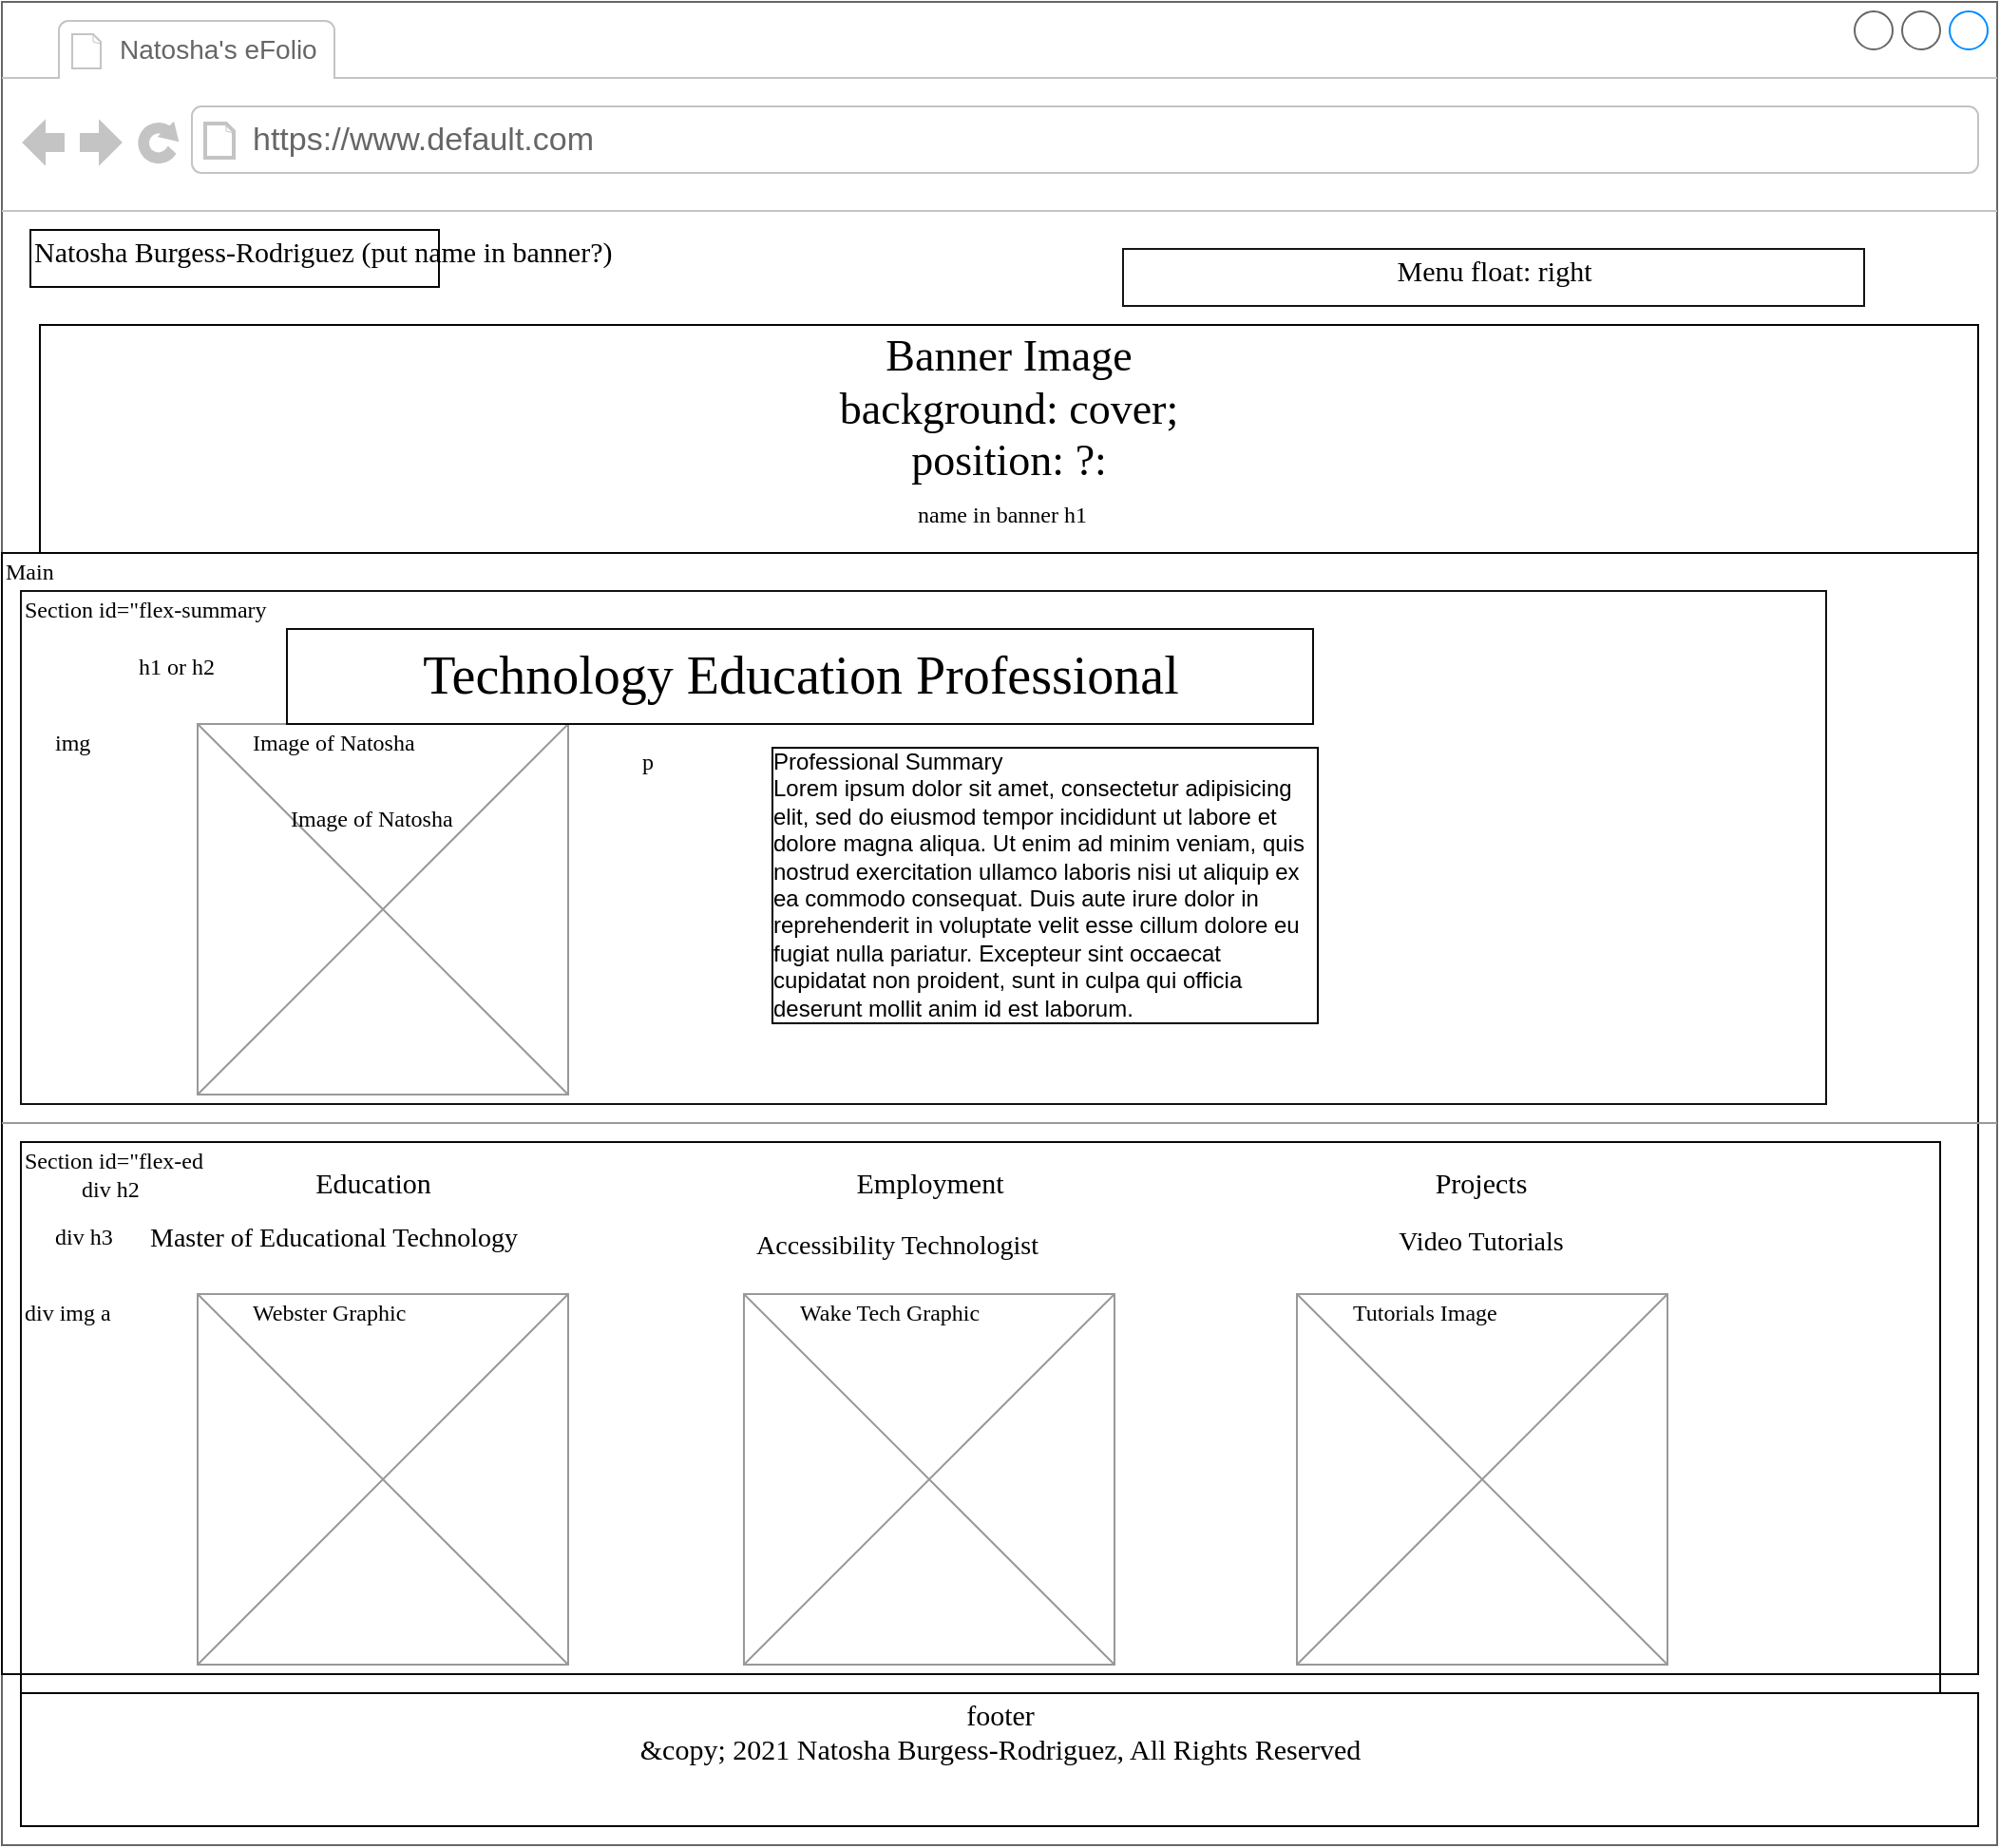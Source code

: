 <mxfile version="14.4.8" type="github" pages="4">
  <diagram id="nmVz9IYJdSEcc9k1rmN6" name="index">
    <mxGraphModel dx="1149" dy="600" grid="1" gridSize="10" guides="1" tooltips="1" connect="1" arrows="1" fold="1" page="1" pageScale="1" pageWidth="850" pageHeight="1100" math="0" shadow="0">
      <root>
        <mxCell id="d62yAR8ZY1gXt2WncbH--0" />
        <mxCell id="d62yAR8ZY1gXt2WncbH--1" parent="d62yAR8ZY1gXt2WncbH--0" />
        <mxCell id="v_zBLbCRHNknnMty3d15-0" value="Button 2" style="strokeWidth=1;shadow=0;dashed=0;align=center;html=1;shape=mxgraph.mockup.buttons.button;strokeColor=#666666;mainText=;buttonStyle=round;fontSize=17;fontStyle=0;fillColor=none;whiteSpace=wrap;rounded=0;labelBackgroundColor=none;" vertex="1" parent="d62yAR8ZY1gXt2WncbH--1">
          <mxGeometry x="570" y="390" width="190" height="30" as="geometry" />
        </mxCell>
        <mxCell id="zOYbhCbpBV94npywNQHA-0" value="&lt;span style=&quot;color: rgba(0 , 0 , 0 , 0) ; font-family: monospace ; font-size: 0px&quot;&gt;%3CmxGraphModel%3E%3Croot%3E%3CmxCell%20id%3D%220%22%2F%3E%3CmxCell%20id%3D%221%22%20parent%3D%220%22%2F%3E%3CmxCell%20id%3D%222%22%20value%3D%22div%20h2%22%20style%3D%22text%3Bhtml%3D1%3Bpoints%3D%5B%5D%3Balign%3Dleft%3BverticalAlign%3Dtop%3BspacingTop%3D-4%3BfontSize%3D12%3BfontFamily%3DVerdana%3BwhiteSpace%3Dwrap%3B%22%20vertex%3D%221%22%20parent%3D%221%22%3E%3CmxGeometry%20x%3D%2280%22%20y%3D%22725%22%20width%3D%2250%22%20height%3D%2220%22%20as%3D%22geometry%22%2F%3E%3C%2FmxCell%3E%3C%2Froot%3E%3C%2FmxGraphModel%3E&lt;/span&gt;" style="strokeWidth=1;shadow=0;dashed=0;align=center;html=1;shape=mxgraph.mockup.containers.browserWindow;rSize=0;strokeColor=#666666;mainText=,;recursiveResize=0;rounded=0;labelBackgroundColor=none;fontFamily=Verdana;fontSize=12" vertex="1" parent="d62yAR8ZY1gXt2WncbH--1">
          <mxGeometry x="40" y="90" width="1050" height="970" as="geometry" />
        </mxCell>
        <mxCell id="n-vuxVjHxs2pp4vv8hm5-11" value="Section id=&quot;flex-ed" style="text;html=1;points=[];align=left;verticalAlign=top;spacingTop=-4;fontSize=12;fontFamily=Verdana;whiteSpace=wrap;strokeColor=#0A0A0A;" vertex="1" parent="zOYbhCbpBV94npywNQHA-0">
          <mxGeometry x="10" y="600" width="1010" height="290" as="geometry" />
        </mxCell>
        <mxCell id="n-vuxVjHxs2pp4vv8hm5-15" value="Section id=&quot;flex-summary" style="text;html=1;points=[];align=left;verticalAlign=top;spacingTop=-4;fontSize=12;fontFamily=Verdana;whiteSpace=wrap;strokeColor=#121212;" vertex="1" parent="zOYbhCbpBV94npywNQHA-0">
          <mxGeometry x="10" y="310" width="950" height="270" as="geometry" />
        </mxCell>
        <mxCell id="n-vuxVjHxs2pp4vv8hm5-17" value="Main" style="text;html=1;points=[];align=left;verticalAlign=top;spacingTop=-4;fontSize=12;fontFamily=Verdana;whiteSpace=wrap;strokeColor=#0A0A0A;" vertex="1" parent="zOYbhCbpBV94npywNQHA-0">
          <mxGeometry y="290" width="1040" height="590" as="geometry" />
        </mxCell>
        <mxCell id="zOYbhCbpBV94npywNQHA-1" value="" style="verticalLabelPosition=bottom;shadow=0;dashed=0;align=center;html=1;verticalAlign=top;strokeWidth=1;shape=mxgraph.mockup.graphics.simpleIcon;strokeColor=#999999;fillColor=#ffffff;rounded=0;labelBackgroundColor=none;fontFamily=Verdana;fontSize=12;fontColor=#000000;labelBorderColor=#000000;" vertex="1" parent="zOYbhCbpBV94npywNQHA-0">
          <mxGeometry x="103" y="380" width="195" height="195" as="geometry" />
        </mxCell>
        <mxCell id="zOYbhCbpBV94npywNQHA-2" value="Natosha&#39;s eFolio&lt;br style=&quot;font-size: 14px;&quot;&gt;" style="strokeWidth=1;shadow=0;dashed=0;align=center;html=1;shape=mxgraph.mockup.containers.anchor;fontSize=14;fontColor=#666666;align=left;" vertex="1" parent="zOYbhCbpBV94npywNQHA-0">
          <mxGeometry x="60" y="12" width="110" height="26" as="geometry" />
        </mxCell>
        <mxCell id="zOYbhCbpBV94npywNQHA-3" value="https://www.default.com" style="strokeWidth=1;shadow=0;dashed=0;align=center;html=1;shape=mxgraph.mockup.containers.anchor;rSize=0;fontSize=17;fontColor=#666666;align=left;" vertex="1" parent="zOYbhCbpBV94npywNQHA-0">
          <mxGeometry x="130" y="60" width="250" height="26" as="geometry" />
        </mxCell>
        <mxCell id="zOYbhCbpBV94npywNQHA-4" value="&lt;font style=&quot;font-size: 28px&quot;&gt;Technology Education Professional&lt;/font&gt;" style="text;html=1;points=[];align=center;verticalAlign=middle;spacingTop=-4;fontSize=30;fontFamily=Verdana;strokeColor=#0A0A0A;" vertex="1" parent="zOYbhCbpBV94npywNQHA-0">
          <mxGeometry x="150" y="330" width="540" height="50" as="geometry" />
        </mxCell>
        <mxCell id="zOYbhCbpBV94npywNQHA-5" value="Menu float: right" style="text;html=1;points=[];align=center;verticalAlign=top;spacingTop=-4;fontSize=15;fontFamily=Verdana;labelBorderColor=none;strokeColor=#141414;" vertex="1" parent="zOYbhCbpBV94npywNQHA-0">
          <mxGeometry x="590" y="130" width="390" height="30" as="geometry" />
        </mxCell>
        <mxCell id="zOYbhCbpBV94npywNQHA-6" value="&lt;font style=&quot;font-size: 23px&quot;&gt;Banner Image&lt;br&gt;background: cover;&lt;br&gt;position: ?:&lt;br&gt;&lt;/font&gt;" style="text;html=1;points=[];align=center;verticalAlign=top;spacingTop=-4;fontSize=12;fontFamily=Verdana;whiteSpace=wrap;strokeColor=#030303;" vertex="1" parent="zOYbhCbpBV94npywNQHA-0">
          <mxGeometry x="20" y="170" width="1020" height="120" as="geometry" />
        </mxCell>
        <mxCell id="zOYbhCbpBV94npywNQHA-7" value="footer&lt;br&gt;&amp;amp;copy; 2021 Natosha Burgess-Rodriguez, All Rights Reserved" style="text;html=1;points=[];align=center;verticalAlign=top;spacingTop=-4;fontSize=15;fontFamily=Verdana;strokeColor=#030303;" vertex="1" parent="zOYbhCbpBV94npywNQHA-0">
          <mxGeometry x="10" y="890" width="1030" height="70" as="geometry" />
        </mxCell>
        <mxCell id="zOYbhCbpBV94npywNQHA-10" value="Professional Summary&amp;nbsp;&lt;br&gt;Lorem ipsum dolor sit amet, consectetur adipisicing elit, sed do eiusmod tempor incididunt ut labore et dolore magna aliqua. Ut enim ad minim veniam, quis nostrud exercitation ullamco laboris nisi ut aliquip ex ea commodo consequat. Duis aute irure dolor in reprehenderit in voluptate velit esse cillum dolore eu fugiat nulla pariatur. Excepteur sint occaecat cupidatat non proident, sunt in culpa qui officia deserunt mollit anim id est laborum." style="text;spacingTop=-5;whiteSpace=wrap;html=1;align=left;fontSize=12;fontFamily=Helvetica;fillColor=none;strokeColor=none;rounded=0;shadow=1;labelBackgroundColor=none;labelBorderColor=#000000;" vertex="1" parent="zOYbhCbpBV94npywNQHA-0">
          <mxGeometry x="403" y="390" width="290" height="175" as="geometry" />
        </mxCell>
        <mxCell id="zOYbhCbpBV94npywNQHA-12" value="Image of Natosha" style="text;html=1;points=[];align=left;verticalAlign=top;spacingTop=-4;fontSize=12;fontFamily=Verdana;whiteSpace=wrap;" vertex="1" parent="zOYbhCbpBV94npywNQHA-0">
          <mxGeometry x="130" y="380" width="130" height="20" as="geometry" />
        </mxCell>
        <mxCell id="zOYbhCbpBV94npywNQHA-13" value="" style="verticalLabelPosition=bottom;shadow=0;dashed=0;align=center;html=1;verticalAlign=top;strokeWidth=1;shape=mxgraph.mockup.markup.line;strokeColor=#999999;rounded=0;labelBackgroundColor=none;fillColor=#ffffff;fontFamily=Verdana;fontSize=12;fontColor=#000000;" vertex="1" parent="zOYbhCbpBV94npywNQHA-0">
          <mxGeometry y="580" width="1050" height="20" as="geometry" />
        </mxCell>
        <mxCell id="zOYbhCbpBV94npywNQHA-14" value="Education" style="text;html=1;points=[];align=center;verticalAlign=top;spacingTop=-4;fontSize=15;fontFamily=Verdana" vertex="1" parent="zOYbhCbpBV94npywNQHA-0">
          <mxGeometry x="110" y="610" width="170" height="30" as="geometry" />
        </mxCell>
        <mxCell id="zOYbhCbpBV94npywNQHA-15" value="Projects" style="text;html=1;points=[];align=center;verticalAlign=top;spacingTop=-4;fontSize=15;fontFamily=Verdana" vertex="1" parent="zOYbhCbpBV94npywNQHA-0">
          <mxGeometry x="693" y="610" width="170" height="30" as="geometry" />
        </mxCell>
        <mxCell id="zOYbhCbpBV94npywNQHA-17" value="&lt;font style=&quot;font-size: 14px&quot;&gt;Master of Educational Technology&lt;/font&gt;" style="text;html=1;points=[];align=left;verticalAlign=top;spacingTop=-4;fontSize=12;fontFamily=Verdana;whiteSpace=wrap;" vertex="1" parent="zOYbhCbpBV94npywNQHA-0">
          <mxGeometry x="75.5" y="640" width="250" height="30" as="geometry" />
        </mxCell>
        <mxCell id="zOYbhCbpBV94npywNQHA-18" value="Natosha Burgess-Rodriguez (put name in banner?)" style="text;html=1;points=[];align=left;verticalAlign=top;spacingTop=-4;fontSize=15;fontFamily=Verdana;strokeColor=#050505;" vertex="1" parent="zOYbhCbpBV94npywNQHA-0">
          <mxGeometry x="15" y="120" width="215" height="30" as="geometry" />
        </mxCell>
        <mxCell id="n-vuxVjHxs2pp4vv8hm5-0" value="Employment" style="text;html=1;points=[];align=center;verticalAlign=top;spacingTop=-4;fontSize=15;fontFamily=Verdana" vertex="1" parent="zOYbhCbpBV94npywNQHA-0">
          <mxGeometry x="403" y="610" width="170" height="30" as="geometry" />
        </mxCell>
        <mxCell id="n-vuxVjHxs2pp4vv8hm5-1" value="&lt;font style=&quot;font-size: 14px&quot;&gt;Accessibility Technologist&lt;br&gt;&lt;/font&gt;" style="text;html=1;points=[];align=left;verticalAlign=top;spacingTop=-4;fontSize=12;fontFamily=Verdana;whiteSpace=wrap;" vertex="1" parent="zOYbhCbpBV94npywNQHA-0">
          <mxGeometry x="394.5" y="643.78" width="187" height="22.44" as="geometry" />
        </mxCell>
        <mxCell id="n-vuxVjHxs2pp4vv8hm5-2" value="&lt;font style=&quot;font-size: 14px&quot;&gt;Video Tutorials&lt;/font&gt;" style="text;html=1;points=[];align=center;verticalAlign=top;spacingTop=-4;fontSize=12;fontFamily=Verdana;whiteSpace=wrap;" vertex="1" parent="zOYbhCbpBV94npywNQHA-0">
          <mxGeometry x="681.5" y="641.89" width="193" height="26.22" as="geometry" />
        </mxCell>
        <mxCell id="n-vuxVjHxs2pp4vv8hm5-3" value="" style="verticalLabelPosition=bottom;shadow=0;dashed=0;align=center;html=1;verticalAlign=top;strokeWidth=1;shape=mxgraph.mockup.graphics.simpleIcon;strokeColor=#999999;fillColor=#ffffff;rounded=0;labelBackgroundColor=none;fontFamily=Verdana;fontSize=12;fontColor=#000000;labelBorderColor=#000000;" vertex="1" parent="zOYbhCbpBV94npywNQHA-0">
          <mxGeometry x="103" y="680" width="195" height="195" as="geometry" />
        </mxCell>
        <mxCell id="n-vuxVjHxs2pp4vv8hm5-4" value="Webster Graphic" style="text;html=1;points=[];align=left;verticalAlign=top;spacingTop=-4;fontSize=12;fontFamily=Verdana;whiteSpace=wrap;" vertex="1" parent="zOYbhCbpBV94npywNQHA-0">
          <mxGeometry x="130" y="680" width="130" height="20" as="geometry" />
        </mxCell>
        <mxCell id="n-vuxVjHxs2pp4vv8hm5-7" value="" style="verticalLabelPosition=bottom;shadow=0;dashed=0;align=center;html=1;verticalAlign=top;strokeWidth=1;shape=mxgraph.mockup.graphics.simpleIcon;strokeColor=#999999;fillColor=#ffffff;rounded=0;labelBackgroundColor=none;fontFamily=Verdana;fontSize=12;fontColor=#000000;labelBorderColor=#000000;" vertex="1" parent="zOYbhCbpBV94npywNQHA-0">
          <mxGeometry x="681.5" y="680" width="195" height="195" as="geometry" />
        </mxCell>
        <mxCell id="n-vuxVjHxs2pp4vv8hm5-8" value="Tutorials Image" style="text;html=1;points=[];align=left;verticalAlign=top;spacingTop=-4;fontSize=12;fontFamily=Verdana;whiteSpace=wrap;" vertex="1" parent="zOYbhCbpBV94npywNQHA-0">
          <mxGeometry x="708.5" y="680" width="130" height="20" as="geometry" />
        </mxCell>
        <mxCell id="n-vuxVjHxs2pp4vv8hm5-9" value="" style="verticalLabelPosition=bottom;shadow=0;dashed=0;align=center;html=1;verticalAlign=top;strokeWidth=1;shape=mxgraph.mockup.graphics.simpleIcon;strokeColor=#999999;fillColor=#ffffff;rounded=0;labelBackgroundColor=none;fontFamily=Verdana;fontSize=12;fontColor=#000000;labelBorderColor=#000000;" vertex="1" parent="zOYbhCbpBV94npywNQHA-0">
          <mxGeometry x="390.5" y="680" width="195" height="195" as="geometry" />
        </mxCell>
        <mxCell id="n-vuxVjHxs2pp4vv8hm5-10" value="Wake Tech Graphic" style="text;html=1;points=[];align=left;verticalAlign=top;spacingTop=-4;fontSize=12;fontFamily=Verdana;whiteSpace=wrap;" vertex="1" parent="zOYbhCbpBV94npywNQHA-0">
          <mxGeometry x="417.5" y="680" width="130" height="20" as="geometry" />
        </mxCell>
        <mxCell id="n-vuxVjHxs2pp4vv8hm5-12" value="div h2" style="text;html=1;points=[];align=left;verticalAlign=top;spacingTop=-4;fontSize=12;fontFamily=Verdana;whiteSpace=wrap;" vertex="1" parent="zOYbhCbpBV94npywNQHA-0">
          <mxGeometry x="40" y="615" width="50" height="20" as="geometry" />
        </mxCell>
        <mxCell id="n-vuxVjHxs2pp4vv8hm5-13" value="div h3" style="text;html=1;points=[];align=left;verticalAlign=top;spacingTop=-4;fontSize=12;fontFamily=Verdana;whiteSpace=wrap;" vertex="1" parent="zOYbhCbpBV94npywNQHA-0">
          <mxGeometry x="25.5" y="640" width="50" height="20" as="geometry" />
        </mxCell>
        <mxCell id="n-vuxVjHxs2pp4vv8hm5-14" value="div img a" style="text;html=1;points=[];align=left;verticalAlign=top;spacingTop=-4;fontSize=12;fontFamily=Verdana;whiteSpace=wrap;" vertex="1" parent="zOYbhCbpBV94npywNQHA-0">
          <mxGeometry x="10" y="680" width="65.5" height="20" as="geometry" />
        </mxCell>
        <mxCell id="Z1Y_6V4tC1RMV9KsRjDM-0" value="p" style="text;html=1;points=[];align=left;verticalAlign=top;spacingTop=-4;fontSize=12;fontFamily=Verdana;whiteSpace=wrap;" vertex="1" parent="zOYbhCbpBV94npywNQHA-0">
          <mxGeometry x="335" y="390" width="50" height="20" as="geometry" />
        </mxCell>
        <mxCell id="Z1Y_6V4tC1RMV9KsRjDM-1" value="img" style="text;html=1;points=[];align=left;verticalAlign=top;spacingTop=-4;fontSize=12;fontFamily=Verdana;whiteSpace=wrap;" vertex="1" parent="zOYbhCbpBV94npywNQHA-0">
          <mxGeometry x="25.5" y="380" width="50" height="20" as="geometry" />
        </mxCell>
        <mxCell id="Z1Y_6V4tC1RMV9KsRjDM-2" value="h1 or h2" style="text;html=1;points=[];align=left;verticalAlign=top;spacingTop=-4;fontSize=12;fontFamily=Verdana;whiteSpace=wrap;" vertex="1" parent="zOYbhCbpBV94npywNQHA-0">
          <mxGeometry x="70" y="340" width="60" height="20" as="geometry" />
        </mxCell>
        <mxCell id="Z1Y_6V4tC1RMV9KsRjDM-3" value="name in banner h1" style="text;html=1;points=[];align=left;verticalAlign=top;spacingTop=-4;fontSize=12;fontFamily=Verdana;whiteSpace=wrap;" vertex="1" parent="zOYbhCbpBV94npywNQHA-0">
          <mxGeometry x="480" y="260" width="250" height="20" as="geometry" />
        </mxCell>
        <mxCell id="n-vuxVjHxs2pp4vv8hm5-6" value="Image of Natosha" style="text;html=1;points=[];align=left;verticalAlign=top;spacingTop=-4;fontSize=12;fontFamily=Verdana;whiteSpace=wrap;" vertex="1" parent="d62yAR8ZY1gXt2WncbH--1">
          <mxGeometry x="190" y="510" width="130" height="20" as="geometry" />
        </mxCell>
      </root>
    </mxGraphModel>
  </diagram>
  <diagram name="Employment" id="fZH9pF6IZmaKeinwEe5-">
    <mxGraphModel dx="862" dy="450" grid="1" gridSize="10" guides="1" tooltips="1" connect="1" arrows="1" fold="1" page="1" pageScale="1" pageWidth="850" pageHeight="1100" math="0" shadow="0">
      <root>
        <mxCell id="zJTrKsxR93T-1XF-7CB4-0" />
        <mxCell id="zJTrKsxR93T-1XF-7CB4-1" parent="zJTrKsxR93T-1XF-7CB4-0" />
        <mxCell id="zJTrKsxR93T-1XF-7CB4-2" value="Button 2" style="strokeWidth=1;shadow=0;dashed=0;align=center;html=1;shape=mxgraph.mockup.buttons.button;strokeColor=#666666;mainText=;buttonStyle=round;fontSize=17;fontStyle=0;fillColor=none;whiteSpace=wrap;rounded=0;labelBackgroundColor=none;" vertex="1" parent="zJTrKsxR93T-1XF-7CB4-1">
          <mxGeometry x="570" y="390" width="190" height="30" as="geometry" />
        </mxCell>
        <mxCell id="zJTrKsxR93T-1XF-7CB4-3" value="&lt;span style=&quot;color: rgba(0 , 0 , 0 , 0) ; font-family: monospace ; font-size: 0px&quot;&gt;%3CmxGraphModel%3E%3Croot%3E%3CmxCell%20id%3D%220%22%2F%3E%3CmxCell%20id%3D%221%22%20parent%3D%220%22%2F%3E%3CmxCell%20id%3D%222%22%20value%3D%22div%20h2%22%20style%3D%22text%3Bhtml%3D1%3Bpoints%3D%5B%5D%3Balign%3Dleft%3BverticalAlign%3Dtop%3BspacingTop%3D-4%3BfontSize%3D12%3BfontFamily%3DVerdana%3BwhiteSpace%3Dwrap%3B%22%20vertex%3D%221%22%20parent%3D%221%22%3E%3CmxGeometry%20x%3D%2280%22%20y%3D%22725%22%20width%3D%2250%22%20height%3D%2220%22%20as%3D%22geometry%22%2F%3E%3C%2FmxCell%3E%3C%2Froot%3E%3C%2FmxGraphModel%3E&lt;/span&gt;" style="strokeWidth=1;shadow=0;dashed=0;align=center;html=1;shape=mxgraph.mockup.containers.browserWindow;rSize=0;strokeColor=#666666;mainText=,;recursiveResize=0;rounded=0;labelBackgroundColor=none;fontFamily=Verdana;fontSize=12" vertex="1" parent="zJTrKsxR93T-1XF-7CB4-1">
          <mxGeometry x="40" y="80" width="1050" height="970" as="geometry" />
        </mxCell>
        <mxCell id="zJTrKsxR93T-1XF-7CB4-4" value="Section id=&quot;flex-employ" style="text;html=1;points=[];align=left;verticalAlign=top;spacingTop=-4;fontSize=12;fontFamily=Verdana;whiteSpace=wrap;strokeColor=#0A0A0A;" vertex="1" parent="zJTrKsxR93T-1XF-7CB4-3">
          <mxGeometry x="10" y="320" width="1010" height="570" as="geometry" />
        </mxCell>
        <mxCell id="zJTrKsxR93T-1XF-7CB4-6" value="Main" style="text;html=1;points=[];align=left;verticalAlign=top;spacingTop=-4;fontSize=12;fontFamily=Verdana;whiteSpace=wrap;strokeColor=#0A0A0A;" vertex="1" parent="zJTrKsxR93T-1XF-7CB4-3">
          <mxGeometry y="290" width="1040" height="590" as="geometry" />
        </mxCell>
        <mxCell id="zJTrKsxR93T-1XF-7CB4-10" value="&lt;span style=&quot;font-size: 28px&quot;&gt;Relevant Employment&lt;/span&gt;" style="text;html=1;points=[];align=center;verticalAlign=middle;spacingTop=-4;fontSize=30;fontFamily=Verdana;strokeColor=#0A0A0A;" vertex="1" parent="zJTrKsxR93T-1XF-7CB4-3">
          <mxGeometry x="210" y="330" width="540" height="50" as="geometry" />
        </mxCell>
        <mxCell id="zJTrKsxR93T-1XF-7CB4-8" value="Natosha&#39;s Employment" style="strokeWidth=1;shadow=0;dashed=0;align=center;html=1;shape=mxgraph.mockup.containers.anchor;fontSize=12;fontColor=#666666;align=left;" vertex="1" parent="zJTrKsxR93T-1XF-7CB4-3">
          <mxGeometry x="60" y="12" width="110" height="26" as="geometry" />
        </mxCell>
        <mxCell id="zJTrKsxR93T-1XF-7CB4-9" value="https://www.default.com" style="strokeWidth=1;shadow=0;dashed=0;align=center;html=1;shape=mxgraph.mockup.containers.anchor;rSize=0;fontSize=17;fontColor=#666666;align=left;" vertex="1" parent="zJTrKsxR93T-1XF-7CB4-3">
          <mxGeometry x="130" y="60" width="250" height="26" as="geometry" />
        </mxCell>
        <mxCell id="zJTrKsxR93T-1XF-7CB4-11" value="Menu float: right" style="text;html=1;points=[];align=center;verticalAlign=top;spacingTop=-4;fontSize=15;fontFamily=Verdana;labelBorderColor=none;strokeColor=#141414;" vertex="1" parent="zJTrKsxR93T-1XF-7CB4-3">
          <mxGeometry x="590" y="130" width="390" height="30" as="geometry" />
        </mxCell>
        <mxCell id="zJTrKsxR93T-1XF-7CB4-12" value="&lt;font style=&quot;font-size: 23px&quot;&gt;Banner Image&lt;br&gt;background: cover;&lt;br&gt;position: ?:&lt;br&gt;&lt;/font&gt;" style="text;html=1;points=[];align=center;verticalAlign=top;spacingTop=-4;fontSize=12;fontFamily=Verdana;whiteSpace=wrap;strokeColor=#030303;" vertex="1" parent="zJTrKsxR93T-1XF-7CB4-3">
          <mxGeometry x="20" y="170" width="1020" height="120" as="geometry" />
        </mxCell>
        <mxCell id="zJTrKsxR93T-1XF-7CB4-13" value="footer&lt;br&gt;&amp;amp;copy; 2021 Natosha Burgess-Rodriguez, All Rights Reserved" style="text;html=1;points=[];align=center;verticalAlign=top;spacingTop=-4;fontSize=15;fontFamily=Verdana;strokeColor=#030303;" vertex="1" parent="zJTrKsxR93T-1XF-7CB4-3">
          <mxGeometry x="10" y="890" width="1030" height="70" as="geometry" />
        </mxCell>
        <mxCell id="zJTrKsxR93T-1XF-7CB4-17" value="p summary" style="text;html=1;points=[];align=center;verticalAlign=top;spacingTop=-4;fontSize=15;fontFamily=Verdana" vertex="1" parent="zJTrKsxR93T-1XF-7CB4-3">
          <mxGeometry x="220" y="430" width="530" height="70" as="geometry" />
        </mxCell>
        <mxCell id="zJTrKsxR93T-1XF-7CB4-20" value="Natosha Burgess-Rodriguez (put name in banner?)" style="text;html=1;points=[];align=left;verticalAlign=top;spacingTop=-4;fontSize=15;fontFamily=Verdana;strokeColor=#050505;" vertex="1" parent="zJTrKsxR93T-1XF-7CB4-3">
          <mxGeometry x="15" y="120" width="215" height="30" as="geometry" />
        </mxCell>
        <mxCell id="zJTrKsxR93T-1XF-7CB4-30" value="h2" style="text;html=1;points=[];align=left;verticalAlign=top;spacingTop=-4;fontSize=12;fontFamily=Verdana;whiteSpace=wrap;" vertex="1" parent="zJTrKsxR93T-1XF-7CB4-3">
          <mxGeometry x="60" y="430" width="50" height="20" as="geometry" />
        </mxCell>
        <mxCell id="zJTrKsxR93T-1XF-7CB4-31" value="p location" style="text;html=1;points=[];align=left;verticalAlign=top;spacingTop=-4;fontSize=12;fontFamily=Verdana;whiteSpace=wrap;" vertex="1" parent="zJTrKsxR93T-1XF-7CB4-3">
          <mxGeometry x="50" y="460" width="80" height="20" as="geometry" />
        </mxCell>
        <mxCell id="zJTrKsxR93T-1XF-7CB4-32" value="p date" style="text;html=1;points=[];align=left;verticalAlign=top;spacingTop=-4;fontSize=12;fontFamily=Verdana;whiteSpace=wrap;" vertex="1" parent="zJTrKsxR93T-1XF-7CB4-3">
          <mxGeometry x="60" y="480" width="65.5" height="20" as="geometry" />
        </mxCell>
        <mxCell id="zJTrKsxR93T-1XF-7CB4-35" value="h1" style="text;html=1;points=[];align=left;verticalAlign=top;spacingTop=-4;fontSize=12;fontFamily=Verdana;whiteSpace=wrap;" vertex="1" parent="zJTrKsxR93T-1XF-7CB4-3">
          <mxGeometry x="70" y="340" width="60" height="20" as="geometry" />
        </mxCell>
        <mxCell id="zJTrKsxR93T-1XF-7CB4-36" value="name in banner h1" style="text;html=1;points=[];align=left;verticalAlign=top;spacingTop=-4;fontSize=12;fontFamily=Verdana;whiteSpace=wrap;" vertex="1" parent="zJTrKsxR93T-1XF-7CB4-3">
          <mxGeometry x="480" y="260" width="250" height="20" as="geometry" />
        </mxCell>
        <mxCell id="PPEkBcg52_uEnCYuKhpe-1" value="" style="edgeStyle=orthogonalEdgeStyle;rounded=0;orthogonalLoop=1;jettySize=auto;html=1;fontSize=12;" edge="1" parent="zJTrKsxR93T-1XF-7CB4-1" source="zJTrKsxR93T-1XF-7CB4-33">
          <mxGeometry relative="1" as="geometry">
            <mxPoint x="505" y="490" as="targetPoint" />
          </mxGeometry>
        </mxCell>
      </root>
    </mxGraphModel>
  </diagram>
  <diagram name="Education" id="bjMURJMzLvnmmqkStczW">
    <mxGraphModel dx="862" dy="450" grid="1" gridSize="10" guides="1" tooltips="1" connect="1" arrows="1" fold="1" page="1" pageScale="1" pageWidth="850" pageHeight="1100" math="0" shadow="0">
      <root>
        <mxCell id="owmMbrxixMxG6DdURJZ_-0" />
        <mxCell id="owmMbrxixMxG6DdURJZ_-1" parent="owmMbrxixMxG6DdURJZ_-0" />
        <mxCell id="owmMbrxixMxG6DdURJZ_-2" value="Button 2" style="strokeWidth=1;shadow=0;dashed=0;align=center;html=1;shape=mxgraph.mockup.buttons.button;strokeColor=#666666;mainText=;buttonStyle=round;fontSize=17;fontStyle=0;fillColor=none;whiteSpace=wrap;rounded=0;labelBackgroundColor=none;" vertex="1" parent="owmMbrxixMxG6DdURJZ_-1">
          <mxGeometry x="570" y="390" width="190" height="30" as="geometry" />
        </mxCell>
        <mxCell id="owmMbrxixMxG6DdURJZ_-3" value="&lt;span style=&quot;color: rgba(0 , 0 , 0 , 0) ; font-family: monospace ; font-size: 0px&quot;&gt;%3CmxGraphModel%3E%3Croot%3E%3CmxCell%20id%3D%220%22%2F%3E%3CmxCell%20id%3D%221%22%20parent%3D%220%22%2F%3E%3CmxCell%20id%3D%222%22%20value%3D%22div%20h2%22%20style%3D%22text%3Bhtml%3D1%3Bpoints%3D%5B%5D%3Balign%3Dleft%3BverticalAlign%3Dtop%3BspacingTop%3D-4%3BfontSize%3D12%3BfontFamily%3DVerdana%3BwhiteSpace%3Dwrap%3B%22%20vertex%3D%221%22%20parent%3D%221%22%3E%3CmxGeometry%20x%3D%2280%22%20y%3D%22725%22%20width%3D%2250%22%20height%3D%2220%22%20as%3D%22geometry%22%2F%3E%3C%2FmxCell%3E%3C%2Froot%3E%3C%2FmxGraphModel%3E&lt;/span&gt;" style="strokeWidth=1;shadow=0;dashed=0;align=center;html=1;shape=mxgraph.mockup.containers.browserWindow;rSize=0;strokeColor=#666666;mainText=,;recursiveResize=0;rounded=0;labelBackgroundColor=none;fontFamily=Verdana;fontSize=12" vertex="1" parent="owmMbrxixMxG6DdURJZ_-1">
          <mxGeometry x="40" y="80" width="1050" height="970" as="geometry" />
        </mxCell>
        <mxCell id="owmMbrxixMxG6DdURJZ_-5" value="Main" style="text;html=1;points=[];align=left;verticalAlign=top;spacingTop=-4;fontSize=12;fontFamily=Verdana;whiteSpace=wrap;strokeColor=#0A0A0A;" vertex="1" parent="owmMbrxixMxG6DdURJZ_-3">
          <mxGeometry y="290" width="1040" height="590" as="geometry" />
        </mxCell>
        <mxCell id="owmMbrxixMxG6DdURJZ_-10" value="&lt;font style=&quot;font-size: 23px&quot;&gt;Banner Image&lt;br&gt;background: cover;&lt;br&gt;position: ?:&lt;br&gt;&lt;/font&gt;" style="text;html=1;points=[];align=center;verticalAlign=top;spacingTop=-4;fontSize=12;fontFamily=Verdana;whiteSpace=wrap;strokeColor=#030303;" vertex="1" parent="owmMbrxixMxG6DdURJZ_-3">
          <mxGeometry x="20" y="170" width="1020" height="120" as="geometry" />
        </mxCell>
        <mxCell id="owmMbrxixMxG6DdURJZ_-4" value="Section id=&quot;flex-edDetails&lt;br&gt;" style="text;html=1;points=[];align=left;verticalAlign=top;spacingTop=-4;fontSize=12;fontFamily=Verdana;whiteSpace=wrap;strokeColor=#0A0A0A;" vertex="1" parent="owmMbrxixMxG6DdURJZ_-3">
          <mxGeometry x="10" y="320" width="1010" height="570" as="geometry" />
        </mxCell>
        <mxCell id="owmMbrxixMxG6DdURJZ_-6" value="&lt;span style=&quot;font-size: 28px&quot;&gt;Education&lt;/span&gt;" style="text;html=1;points=[];align=center;verticalAlign=middle;spacingTop=-4;fontSize=30;fontFamily=Verdana;strokeColor=#0A0A0A;" vertex="1" parent="owmMbrxixMxG6DdURJZ_-3">
          <mxGeometry x="210" y="330" width="540" height="50" as="geometry" />
        </mxCell>
        <mxCell id="owmMbrxixMxG6DdURJZ_-7" value="Natosha&#39;s Employment" style="strokeWidth=1;shadow=0;dashed=0;align=center;html=1;shape=mxgraph.mockup.containers.anchor;fontSize=12;fontColor=#666666;align=left;" vertex="1" parent="owmMbrxixMxG6DdURJZ_-3">
          <mxGeometry x="60" y="12" width="110" height="26" as="geometry" />
        </mxCell>
        <mxCell id="owmMbrxixMxG6DdURJZ_-8" value="https://www.default.com" style="strokeWidth=1;shadow=0;dashed=0;align=center;html=1;shape=mxgraph.mockup.containers.anchor;rSize=0;fontSize=17;fontColor=#666666;align=left;" vertex="1" parent="owmMbrxixMxG6DdURJZ_-3">
          <mxGeometry x="130" y="60" width="250" height="26" as="geometry" />
        </mxCell>
        <mxCell id="owmMbrxixMxG6DdURJZ_-9" value="Menu float: right" style="text;html=1;points=[];align=center;verticalAlign=top;spacingTop=-4;fontSize=15;fontFamily=Verdana;labelBorderColor=none;strokeColor=#141414;" vertex="1" parent="owmMbrxixMxG6DdURJZ_-3">
          <mxGeometry x="590" y="130" width="390" height="30" as="geometry" />
        </mxCell>
        <mxCell id="owmMbrxixMxG6DdURJZ_-11" value="footer&lt;br&gt;&amp;amp;copy; 2021 Natosha Burgess-Rodriguez, All Rights Reserved" style="text;html=1;points=[];align=center;verticalAlign=top;spacingTop=-4;fontSize=15;fontFamily=Verdana;strokeColor=#030303;" vertex="1" parent="owmMbrxixMxG6DdURJZ_-3">
          <mxGeometry x="10" y="890" width="1030" height="70" as="geometry" />
        </mxCell>
        <mxCell id="owmMbrxixMxG6DdURJZ_-12" value="p relevant course work?" style="text;html=1;points=[];align=center;verticalAlign=top;spacingTop=-4;fontSize=15;fontFamily=Verdana" vertex="1" parent="owmMbrxixMxG6DdURJZ_-3">
          <mxGeometry x="220" y="430" width="530" height="70" as="geometry" />
        </mxCell>
        <mxCell id="owmMbrxixMxG6DdURJZ_-13" value="Natosha Burgess-Rodriguez (put name in banner?)" style="text;html=1;points=[];align=left;verticalAlign=top;spacingTop=-4;fontSize=15;fontFamily=Verdana;strokeColor=#050505;" vertex="1" parent="owmMbrxixMxG6DdURJZ_-3">
          <mxGeometry x="15" y="120" width="215" height="30" as="geometry" />
        </mxCell>
        <mxCell id="owmMbrxixMxG6DdURJZ_-14" value="h2" style="text;html=1;points=[];align=left;verticalAlign=top;spacingTop=-4;fontSize=12;fontFamily=Verdana;whiteSpace=wrap;" vertex="1" parent="owmMbrxixMxG6DdURJZ_-3">
          <mxGeometry x="60" y="430" width="50" height="20" as="geometry" />
        </mxCell>
        <mxCell id="owmMbrxixMxG6DdURJZ_-15" value="p location" style="text;html=1;points=[];align=left;verticalAlign=top;spacingTop=-4;fontSize=12;fontFamily=Verdana;whiteSpace=wrap;" vertex="1" parent="owmMbrxixMxG6DdURJZ_-3">
          <mxGeometry x="50" y="460" width="80" height="20" as="geometry" />
        </mxCell>
        <mxCell id="owmMbrxixMxG6DdURJZ_-16" value="p date" style="text;html=1;points=[];align=left;verticalAlign=top;spacingTop=-4;fontSize=12;fontFamily=Verdana;whiteSpace=wrap;" vertex="1" parent="owmMbrxixMxG6DdURJZ_-3">
          <mxGeometry x="60" y="480" width="65.5" height="20" as="geometry" />
        </mxCell>
        <mxCell id="owmMbrxixMxG6DdURJZ_-17" value="h1" style="text;html=1;points=[];align=left;verticalAlign=top;spacingTop=-4;fontSize=12;fontFamily=Verdana;whiteSpace=wrap;" vertex="1" parent="owmMbrxixMxG6DdURJZ_-3">
          <mxGeometry x="70" y="340" width="60" height="20" as="geometry" />
        </mxCell>
        <mxCell id="owmMbrxixMxG6DdURJZ_-18" value="name in banner h1" style="text;html=1;points=[];align=left;verticalAlign=top;spacingTop=-4;fontSize=12;fontFamily=Verdana;whiteSpace=wrap;" vertex="1" parent="owmMbrxixMxG6DdURJZ_-3">
          <mxGeometry x="480" y="260" width="250" height="20" as="geometry" />
        </mxCell>
        <mxCell id="owmMbrxixMxG6DdURJZ_-19" value="" style="edgeStyle=orthogonalEdgeStyle;rounded=0;orthogonalLoop=1;jettySize=auto;html=1;fontSize=12;" edge="1" parent="owmMbrxixMxG6DdURJZ_-1">
          <mxGeometry relative="1" as="geometry">
            <mxPoint x="505" y="490" as="targetPoint" />
          </mxGeometry>
        </mxCell>
      </root>
    </mxGraphModel>
  </diagram>
  <diagram name="Contact Me" id="isgyz2V-oP7t-mQhKhmp">
    <mxGraphModel dx="862" dy="450" grid="1" gridSize="10" guides="1" tooltips="1" connect="1" arrows="1" fold="1" page="1" pageScale="1" pageWidth="850" pageHeight="1100" math="0" shadow="0">
      <root>
        <mxCell id="z8UCsAZMYSkAr5Luphgb-0" />
        <mxCell id="z8UCsAZMYSkAr5Luphgb-1" parent="z8UCsAZMYSkAr5Luphgb-0" />
        <mxCell id="z8UCsAZMYSkAr5Luphgb-2" value="Button 2" style="strokeWidth=1;shadow=0;dashed=0;align=center;html=1;shape=mxgraph.mockup.buttons.button;strokeColor=#666666;mainText=;buttonStyle=round;fontSize=17;fontStyle=0;fillColor=none;whiteSpace=wrap;rounded=0;labelBackgroundColor=none;" vertex="1" parent="z8UCsAZMYSkAr5Luphgb-1">
          <mxGeometry x="570" y="390" width="190" height="30" as="geometry" />
        </mxCell>
        <mxCell id="z8UCsAZMYSkAr5Luphgb-3" value="&lt;span style=&quot;color: rgba(0 , 0 , 0 , 0) ; font-family: monospace ; font-size: 0px&quot;&gt;%3CmxGraphModel%3E%3Croot%3E%3CmxCell%20id%3D%220%22%2F%3E%3CmxCell%20id%3D%221%22%20parent%3D%220%22%2F%3E%3CmxCell%20id%3D%222%22%20value%3D%22div%20h2%22%20style%3D%22text%3Bhtml%3D1%3Bpoints%3D%5B%5D%3Balign%3Dleft%3BverticalAlign%3Dtop%3BspacingTop%3D-4%3BfontSize%3D12%3BfontFamily%3DVerdana%3BwhiteSpace%3Dwrap%3B%22%20vertex%3D%221%22%20parent%3D%221%22%3E%3CmxGeometry%20x%3D%2280%22%20y%3D%22725%22%20width%3D%2250%22%20height%3D%2220%22%20as%3D%22geometry%22%2F%3E%3C%2FmxCell%3E%3C%2Froot%3E%3C%2FmxGraphModel%3E&lt;/span&gt;" style="strokeWidth=1;shadow=0;dashed=0;align=center;html=1;shape=mxgraph.mockup.containers.browserWindow;rSize=0;strokeColor=#666666;mainText=,;recursiveResize=0;rounded=0;labelBackgroundColor=none;fontFamily=Verdana;fontSize=12" vertex="1" parent="z8UCsAZMYSkAr5Luphgb-1">
          <mxGeometry x="40" y="90" width="1050" height="970" as="geometry" />
        </mxCell>
        <mxCell id="z8UCsAZMYSkAr5Luphgb-6" value="Main" style="text;html=1;points=[];align=left;verticalAlign=top;spacingTop=-4;fontSize=12;fontFamily=Verdana;whiteSpace=wrap;strokeColor=#0A0A0A;" vertex="1" parent="z8UCsAZMYSkAr5Luphgb-3">
          <mxGeometry y="290" width="1040" height="590" as="geometry" />
        </mxCell>
        <mxCell id="z8UCsAZMYSkAr5Luphgb-4" value="Section id=&quot;flex-contact" style="text;html=1;points=[];align=left;verticalAlign=top;spacingTop=-4;fontSize=12;fontFamily=Verdana;whiteSpace=wrap;strokeColor=#0A0A0A;" vertex="1" parent="z8UCsAZMYSkAr5Luphgb-3">
          <mxGeometry x="10" y="600" width="1010" height="290" as="geometry" />
        </mxCell>
        <mxCell id="z8UCsAZMYSkAr5Luphgb-5" value="Section id=&quot;flex-contact" style="text;html=1;points=[];align=left;verticalAlign=top;spacingTop=-4;fontSize=12;fontFamily=Verdana;whiteSpace=wrap;strokeColor=#121212;" vertex="1" parent="z8UCsAZMYSkAr5Luphgb-3">
          <mxGeometry x="10" y="310" width="950" height="270" as="geometry" />
        </mxCell>
        <mxCell id="z8UCsAZMYSkAr5Luphgb-8" value="Contact Natosha" style="strokeWidth=1;shadow=0;dashed=0;align=center;html=1;shape=mxgraph.mockup.containers.anchor;fontSize=12;fontColor=#666666;align=left;" vertex="1" parent="z8UCsAZMYSkAr5Luphgb-3">
          <mxGeometry x="60" y="12" width="110" height="26" as="geometry" />
        </mxCell>
        <mxCell id="z8UCsAZMYSkAr5Luphgb-9" value="https://www.default.com" style="strokeWidth=1;shadow=0;dashed=0;align=center;html=1;shape=mxgraph.mockup.containers.anchor;rSize=0;fontSize=17;fontColor=#666666;align=left;" vertex="1" parent="z8UCsAZMYSkAr5Luphgb-3">
          <mxGeometry x="130" y="60" width="250" height="26" as="geometry" />
        </mxCell>
        <mxCell id="z8UCsAZMYSkAr5Luphgb-10" value="&lt;font style=&quot;font-size: 28px&quot;&gt;Let&#39;s Keep In Touch!&lt;/font&gt;" style="text;html=1;points=[];align=center;verticalAlign=middle;spacingTop=-4;fontSize=30;fontFamily=Verdana;strokeColor=#0A0A0A;" vertex="1" parent="z8UCsAZMYSkAr5Luphgb-3">
          <mxGeometry x="150" y="330" width="540" height="50" as="geometry" />
        </mxCell>
        <mxCell id="z8UCsAZMYSkAr5Luphgb-11" value="Menu float: right" style="text;html=1;points=[];align=center;verticalAlign=top;spacingTop=-4;fontSize=15;fontFamily=Verdana;labelBorderColor=none;strokeColor=#141414;" vertex="1" parent="z8UCsAZMYSkAr5Luphgb-3">
          <mxGeometry x="590" y="130" width="390" height="30" as="geometry" />
        </mxCell>
        <mxCell id="z8UCsAZMYSkAr5Luphgb-12" value="&lt;font style=&quot;font-size: 23px&quot;&gt;Banner Image&lt;br&gt;background: cover;&lt;br&gt;position: ?:&lt;br&gt;&lt;/font&gt;" style="text;html=1;points=[];align=center;verticalAlign=top;spacingTop=-4;fontSize=12;fontFamily=Verdana;whiteSpace=wrap;strokeColor=#030303;" vertex="1" parent="z8UCsAZMYSkAr5Luphgb-3">
          <mxGeometry x="20" y="170" width="1020" height="120" as="geometry" />
        </mxCell>
        <mxCell id="z8UCsAZMYSkAr5Luphgb-13" value="footer&lt;br&gt;&amp;amp;copy; 2021 Natosha Burgess-Rodriguez, All Rights Reserved" style="text;html=1;points=[];align=center;verticalAlign=top;spacingTop=-4;fontSize=15;fontFamily=Verdana;strokeColor=#030303;" vertex="1" parent="z8UCsAZMYSkAr5Luphgb-3">
          <mxGeometry x="10" y="890" width="1030" height="70" as="geometry" />
        </mxCell>
        <mxCell id="z8UCsAZMYSkAr5Luphgb-16" value="" style="verticalLabelPosition=bottom;shadow=0;dashed=0;align=center;html=1;verticalAlign=top;strokeWidth=1;shape=mxgraph.mockup.markup.line;strokeColor=#999999;rounded=0;labelBackgroundColor=none;fillColor=#ffffff;fontFamily=Verdana;fontSize=12;fontColor=#000000;" vertex="1" parent="z8UCsAZMYSkAr5Luphgb-3">
          <mxGeometry y="580" width="1050" height="20" as="geometry" />
        </mxCell>
        <mxCell id="z8UCsAZMYSkAr5Luphgb-20" value="Natosha Burgess-Rodriguez (put name in banner?)" style="text;html=1;points=[];align=left;verticalAlign=top;spacingTop=-4;fontSize=15;fontFamily=Verdana;strokeColor=#050505;" vertex="1" parent="z8UCsAZMYSkAr5Luphgb-3">
          <mxGeometry x="15" y="120" width="215" height="30" as="geometry" />
        </mxCell>
        <mxCell id="z8UCsAZMYSkAr5Luphgb-24" value="" style="verticalLabelPosition=bottom;shadow=0;dashed=0;align=center;html=1;verticalAlign=top;strokeWidth=1;shape=mxgraph.mockup.graphics.simpleIcon;strokeColor=#999999;fillColor=#ffffff;rounded=0;labelBackgroundColor=none;fontFamily=Verdana;fontSize=12;fontColor=#000000;labelBorderColor=#000000;" vertex="1" parent="z8UCsAZMYSkAr5Luphgb-3">
          <mxGeometry x="103" y="680" width="195" height="195" as="geometry" />
        </mxCell>
        <mxCell id="z8UCsAZMYSkAr5Luphgb-25" value="Email Graphic" style="text;html=1;points=[];align=left;verticalAlign=top;spacingTop=-4;fontSize=12;fontFamily=Verdana;whiteSpace=wrap;" vertex="1" parent="z8UCsAZMYSkAr5Luphgb-3">
          <mxGeometry x="130" y="680" width="130" height="20" as="geometry" />
        </mxCell>
        <mxCell id="z8UCsAZMYSkAr5Luphgb-26" value="" style="verticalLabelPosition=bottom;shadow=0;dashed=0;align=center;html=1;verticalAlign=top;strokeWidth=1;shape=mxgraph.mockup.graphics.simpleIcon;strokeColor=#999999;fillColor=#ffffff;rounded=0;labelBackgroundColor=none;fontFamily=Verdana;fontSize=12;fontColor=#000000;labelBorderColor=#000000;" vertex="1" parent="z8UCsAZMYSkAr5Luphgb-3">
          <mxGeometry x="681.5" y="680" width="195" height="195" as="geometry" />
        </mxCell>
        <mxCell id="z8UCsAZMYSkAr5Luphgb-27" value="LinkedIn Graphic" style="text;html=1;points=[];align=left;verticalAlign=top;spacingTop=-4;fontSize=12;fontFamily=Verdana;whiteSpace=wrap;" vertex="1" parent="z8UCsAZMYSkAr5Luphgb-3">
          <mxGeometry x="708.5" y="680" width="130" height="20" as="geometry" />
        </mxCell>
        <mxCell id="z8UCsAZMYSkAr5Luphgb-28" value="" style="verticalLabelPosition=bottom;shadow=0;dashed=0;align=center;html=1;verticalAlign=top;strokeWidth=1;shape=mxgraph.mockup.graphics.simpleIcon;strokeColor=#999999;fillColor=#ffffff;rounded=0;labelBackgroundColor=none;fontFamily=Verdana;fontSize=12;fontColor=#000000;labelBorderColor=#000000;" vertex="1" parent="z8UCsAZMYSkAr5Luphgb-3">
          <mxGeometry x="390.5" y="680" width="195" height="195" as="geometry" />
        </mxCell>
        <mxCell id="z8UCsAZMYSkAr5Luphgb-29" value="Wake Tech Graphic" style="text;html=1;points=[];align=left;verticalAlign=top;spacingTop=-4;fontSize=12;fontFamily=Verdana;whiteSpace=wrap;" vertex="1" parent="z8UCsAZMYSkAr5Luphgb-3">
          <mxGeometry x="417.5" y="680" width="130" height="20" as="geometry" />
        </mxCell>
        <mxCell id="z8UCsAZMYSkAr5Luphgb-32" value="div img a" style="text;html=1;points=[];align=left;verticalAlign=top;spacingTop=-4;fontSize=12;fontFamily=Verdana;whiteSpace=wrap;" vertex="1" parent="z8UCsAZMYSkAr5Luphgb-3">
          <mxGeometry x="10" y="680" width="65.5" height="20" as="geometry" />
        </mxCell>
        <mxCell id="z8UCsAZMYSkAr5Luphgb-35" value="h1&amp;nbsp;" style="text;html=1;points=[];align=left;verticalAlign=top;spacingTop=-4;fontSize=12;fontFamily=Verdana;whiteSpace=wrap;" vertex="1" parent="z8UCsAZMYSkAr5Luphgb-3">
          <mxGeometry x="70" y="340" width="60" height="20" as="geometry" />
        </mxCell>
        <mxCell id="z8UCsAZMYSkAr5Luphgb-36" value="name in banner h1" style="text;html=1;points=[];align=left;verticalAlign=top;spacingTop=-4;fontSize=12;fontFamily=Verdana;whiteSpace=wrap;" vertex="1" parent="z8UCsAZMYSkAr5Luphgb-3">
          <mxGeometry x="480" y="260" width="250" height="20" as="geometry" />
        </mxCell>
        <mxCell id="XDMwwFZrCRKj6pRiv2cN-0" value="Add Form?" style="rounded=0;whiteSpace=wrap;html=1;strokeColor=#0A0A0A;fontSize=12;align=center;" vertex="1" parent="z8UCsAZMYSkAr5Luphgb-3">
          <mxGeometry x="370" y="410" width="120" height="60" as="geometry" />
        </mxCell>
        <mxCell id="XDMwwFZrCRKj6pRiv2cN-1" value="Reset Form" style="strokeWidth=1;shadow=0;dashed=0;align=center;html=1;shape=mxgraph.mockup.buttons.button;strokeColor=#666666;mainText=;buttonStyle=round;fontSize=17;fontStyle=0;fillColor=none;whiteSpace=wrap;rounded=0;labelBackgroundColor=none;" vertex="1" parent="z8UCsAZMYSkAr5Luphgb-3">
          <mxGeometry x="240" y="500" width="190" height="30" as="geometry" />
        </mxCell>
        <mxCell id="XDMwwFZrCRKj6pRiv2cN-2" value="Submit Form" style="strokeWidth=1;shadow=0;dashed=0;align=center;html=1;shape=mxgraph.mockup.buttons.button;strokeColor=#666666;mainText=;buttonStyle=round;fontSize=17;fontStyle=0;fillColor=none;whiteSpace=wrap;rounded=0;labelBackgroundColor=none;" vertex="1" parent="z8UCsAZMYSkAr5Luphgb-3">
          <mxGeometry x="480" y="500" width="190" height="30" as="geometry" />
        </mxCell>
      </root>
    </mxGraphModel>
  </diagram>
</mxfile>
